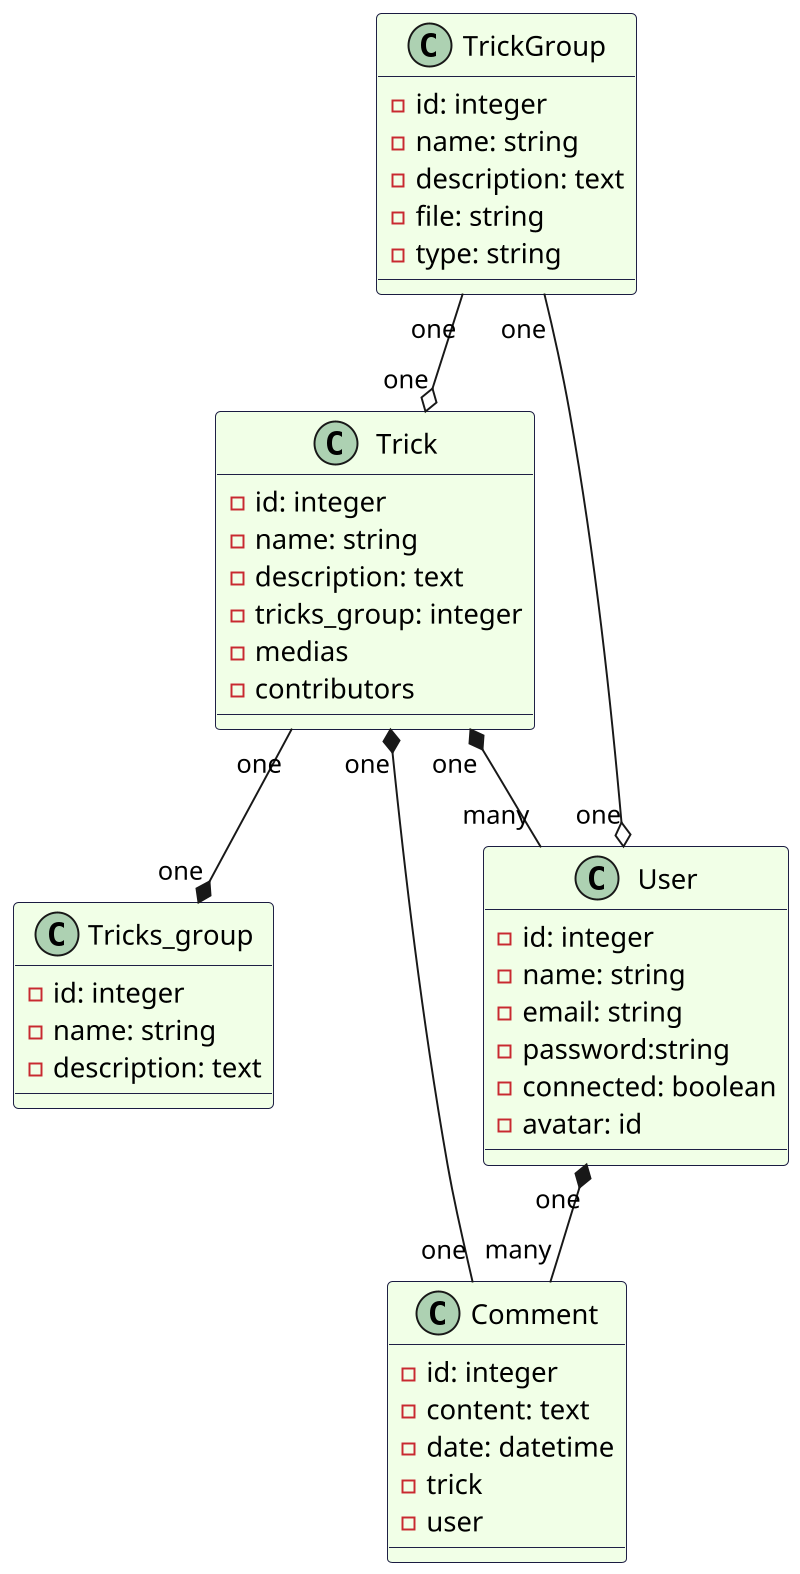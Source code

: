 @startuml
scale 800 width
skinparam classBackgroundColor #f1ffe7
skinparam classBorderColor #1a1b41
Class Trick {
-id: integer
-name: string
-description: text
-tricks_group: integer
-medias
-contributors
}
Class Tricks_group {
  -id: integer
  -name: string
  -description: text
}
Class TrickGroup {
  -id: integer
  -name: string
  -description: text
  -file: string
  -type: string
}
Class User {
  -id: integer
  -name: string
  -email: string
  -password:string
  -connected: boolean
  -avatar: id
}
Class Comment {
  -id: integer
  -content: text
  -date: datetime
  -trick
  -user
}

TrickGroup  "one" --o  "one" User
Trick  "one" --*  "one" Tricks_group
Trick  "one" *--  "many" User
User  "one" *--  "many" Comment
TrickGroup  "one" --o "one" Trick
Comment "one" --* "one" Trick



@enduml